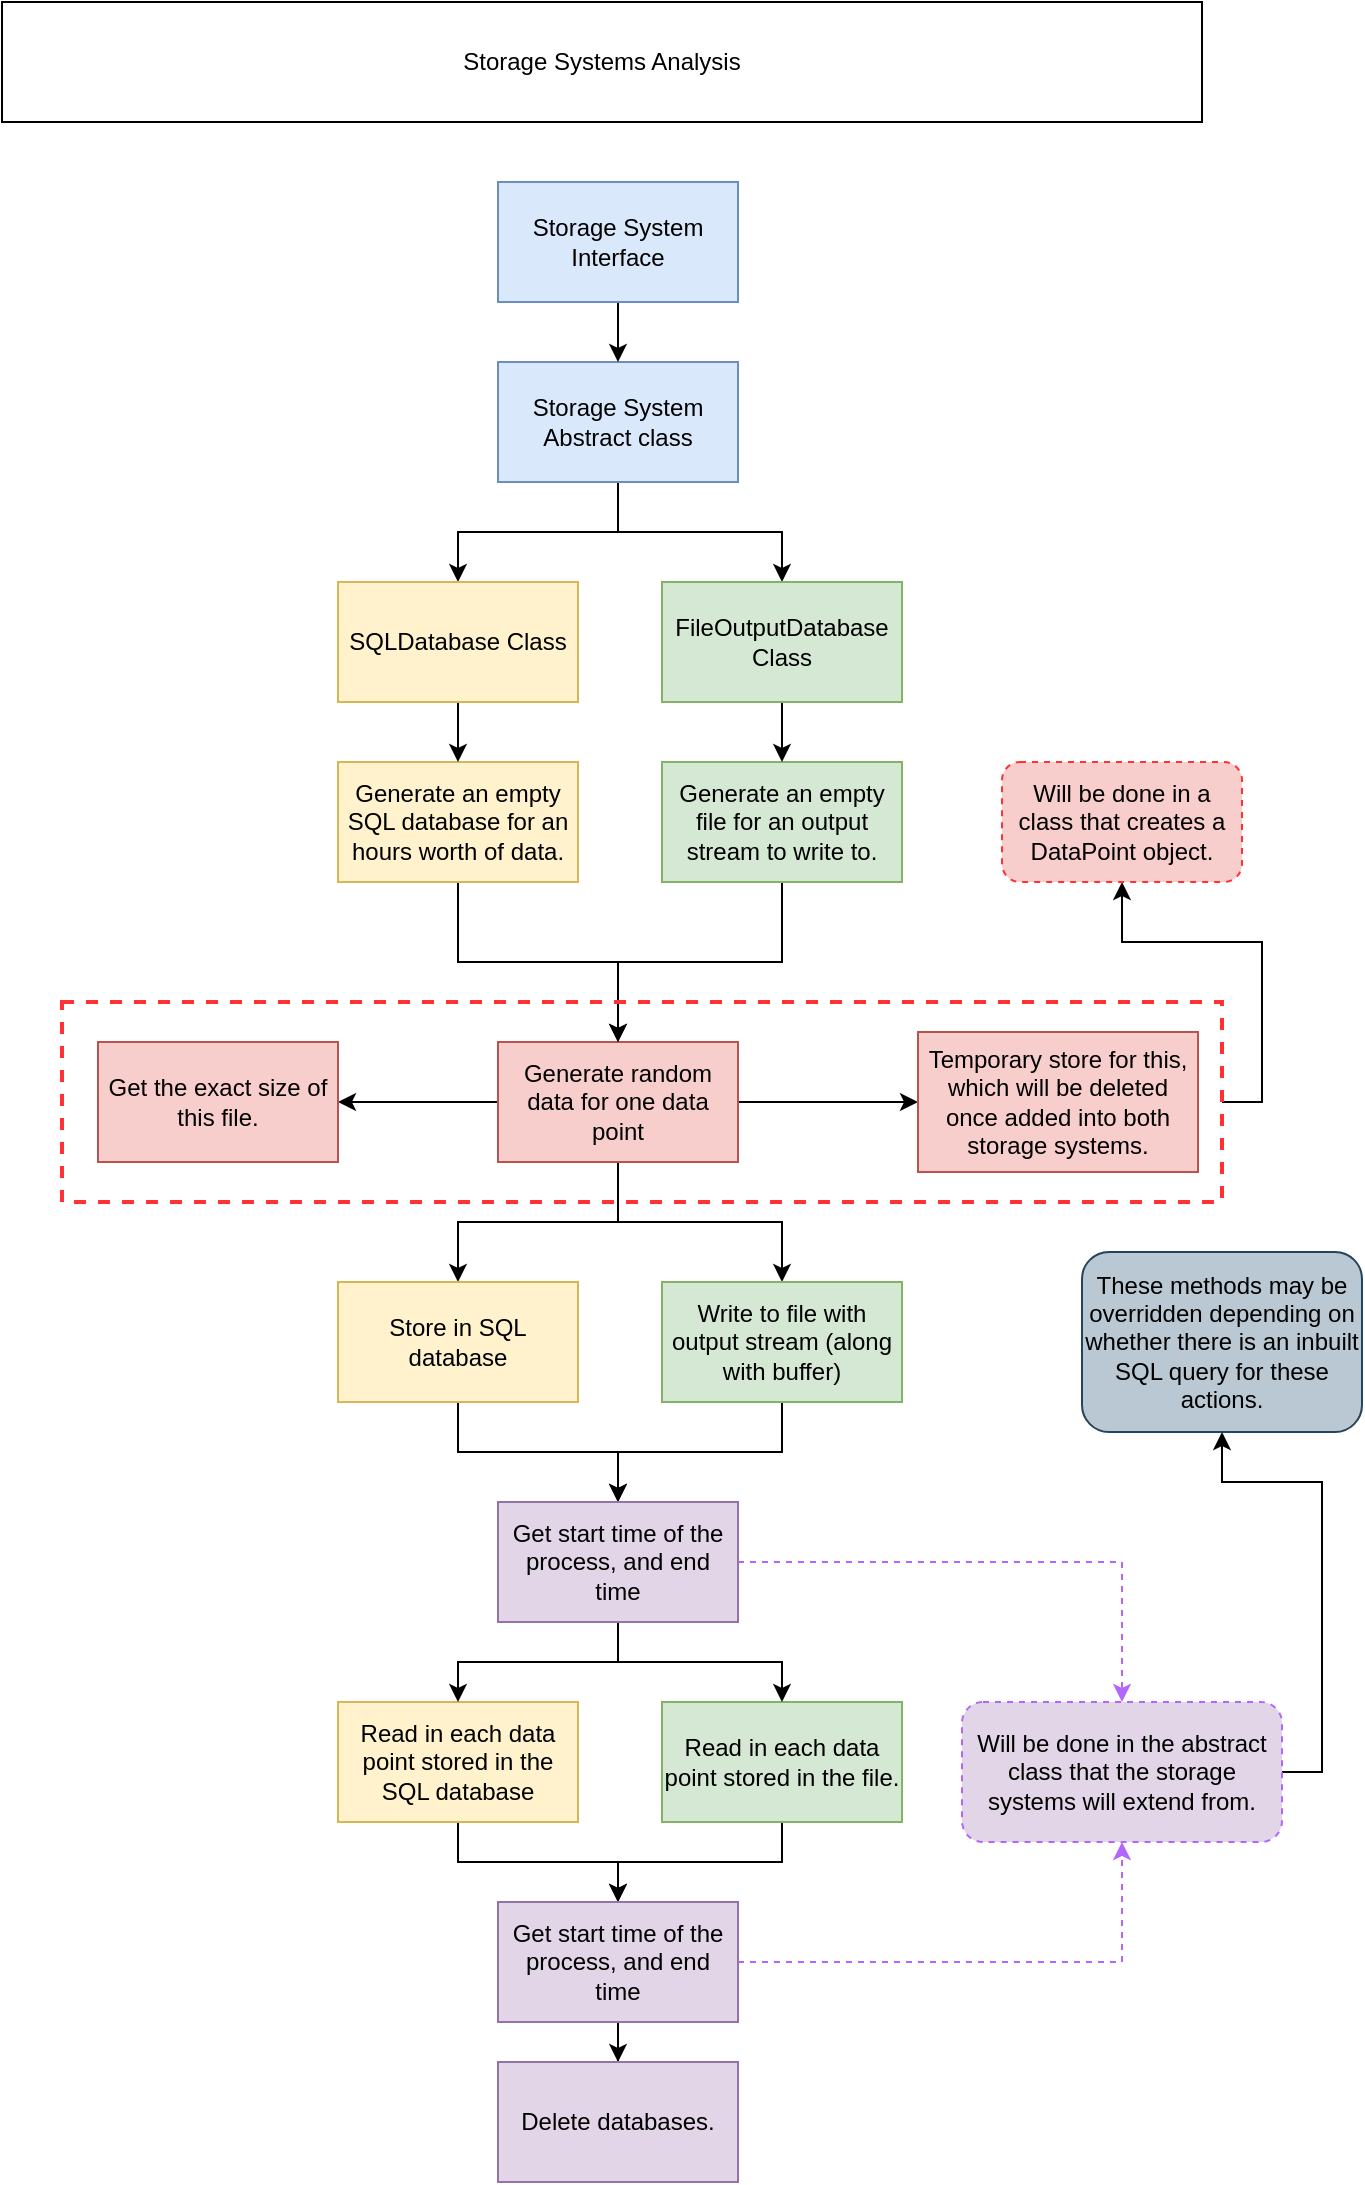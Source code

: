 <mxfile version="20.4.0" type="github">
  <diagram id="qogbHMF2WECLjnla78s_" name="Page-1">
    <mxGraphModel dx="2188" dy="1188" grid="1" gridSize="10" guides="1" tooltips="1" connect="1" arrows="1" fold="1" page="1" pageScale="1" pageWidth="827" pageHeight="1169" math="0" shadow="0">
      <root>
        <mxCell id="0" />
        <mxCell id="1" parent="0" />
        <mxCell id="MQyHVBvRv1z745Ovl4bt-10" style="edgeStyle=orthogonalEdgeStyle;rounded=0;orthogonalLoop=1;jettySize=auto;html=1;entryX=0.5;entryY=0;entryDx=0;entryDy=0;" edge="1" parent="1" source="MQyHVBvRv1z745Ovl4bt-2" target="MQyHVBvRv1z745Ovl4bt-8">
          <mxGeometry relative="1" as="geometry" />
        </mxCell>
        <mxCell id="MQyHVBvRv1z745Ovl4bt-11" style="edgeStyle=orthogonalEdgeStyle;rounded=0;orthogonalLoop=1;jettySize=auto;html=1;entryX=0.5;entryY=0;entryDx=0;entryDy=0;" edge="1" parent="1" source="MQyHVBvRv1z745Ovl4bt-2" target="MQyHVBvRv1z745Ovl4bt-9">
          <mxGeometry relative="1" as="geometry" />
        </mxCell>
        <mxCell id="MQyHVBvRv1z745Ovl4bt-13" value="" style="edgeStyle=orthogonalEdgeStyle;rounded=0;orthogonalLoop=1;jettySize=auto;html=1;" edge="1" parent="1" source="MQyHVBvRv1z745Ovl4bt-2" target="MQyHVBvRv1z745Ovl4bt-12">
          <mxGeometry relative="1" as="geometry" />
        </mxCell>
        <mxCell id="MQyHVBvRv1z745Ovl4bt-17" value="" style="edgeStyle=orthogonalEdgeStyle;rounded=0;orthogonalLoop=1;jettySize=auto;html=1;" edge="1" parent="1" source="MQyHVBvRv1z745Ovl4bt-2" target="MQyHVBvRv1z745Ovl4bt-16">
          <mxGeometry relative="1" as="geometry" />
        </mxCell>
        <mxCell id="MQyHVBvRv1z745Ovl4bt-2" value="Generate random data for one data point" style="whiteSpace=wrap;html=1;rounded=0;fillColor=#f8cecc;strokeColor=#b85450;" vertex="1" parent="1">
          <mxGeometry x="368" y="540" width="120" height="60" as="geometry" />
        </mxCell>
        <mxCell id="MQyHVBvRv1z745Ovl4bt-6" style="edgeStyle=orthogonalEdgeStyle;rounded=0;orthogonalLoop=1;jettySize=auto;html=1;" edge="1" parent="1" source="MQyHVBvRv1z745Ovl4bt-4" target="MQyHVBvRv1z745Ovl4bt-2">
          <mxGeometry relative="1" as="geometry">
            <mxPoint x="428" y="460" as="targetPoint" />
          </mxGeometry>
        </mxCell>
        <mxCell id="MQyHVBvRv1z745Ovl4bt-4" value="Generate an empty SQL database for an hours worth of data." style="rounded=0;whiteSpace=wrap;html=1;fillColor=#fff2cc;strokeColor=#d6b656;" vertex="1" parent="1">
          <mxGeometry x="288" y="400" width="120" height="60" as="geometry" />
        </mxCell>
        <mxCell id="MQyHVBvRv1z745Ovl4bt-7" style="edgeStyle=orthogonalEdgeStyle;rounded=0;orthogonalLoop=1;jettySize=auto;html=1;entryX=0.5;entryY=0;entryDx=0;entryDy=0;" edge="1" parent="1" source="MQyHVBvRv1z745Ovl4bt-5" target="MQyHVBvRv1z745Ovl4bt-2">
          <mxGeometry relative="1" as="geometry" />
        </mxCell>
        <mxCell id="MQyHVBvRv1z745Ovl4bt-5" value="Generate an empty file for an output stream to write to." style="rounded=0;whiteSpace=wrap;html=1;fillColor=#d5e8d4;strokeColor=#82b366;" vertex="1" parent="1">
          <mxGeometry x="450" y="400" width="120" height="60" as="geometry" />
        </mxCell>
        <mxCell id="MQyHVBvRv1z745Ovl4bt-45" style="edgeStyle=orthogonalEdgeStyle;rounded=0;orthogonalLoop=1;jettySize=auto;html=1;entryX=0.5;entryY=0;entryDx=0;entryDy=0;strokeColor=#000000;" edge="1" parent="1" source="MQyHVBvRv1z745Ovl4bt-8" target="MQyHVBvRv1z745Ovl4bt-31">
          <mxGeometry relative="1" as="geometry" />
        </mxCell>
        <mxCell id="MQyHVBvRv1z745Ovl4bt-8" value="Store in SQL database" style="rounded=0;whiteSpace=wrap;html=1;fillColor=#fff2cc;strokeColor=#d6b656;" vertex="1" parent="1">
          <mxGeometry x="288" y="660" width="120" height="60" as="geometry" />
        </mxCell>
        <mxCell id="MQyHVBvRv1z745Ovl4bt-46" style="edgeStyle=orthogonalEdgeStyle;rounded=0;orthogonalLoop=1;jettySize=auto;html=1;entryX=0.5;entryY=0;entryDx=0;entryDy=0;strokeColor=#000000;" edge="1" parent="1" source="MQyHVBvRv1z745Ovl4bt-9" target="MQyHVBvRv1z745Ovl4bt-31">
          <mxGeometry relative="1" as="geometry" />
        </mxCell>
        <mxCell id="MQyHVBvRv1z745Ovl4bt-9" value="Write to file with output stream (along with buffer)" style="rounded=0;whiteSpace=wrap;html=1;fillColor=#d5e8d4;strokeColor=#82b366;" vertex="1" parent="1">
          <mxGeometry x="450" y="660" width="120" height="60" as="geometry" />
        </mxCell>
        <mxCell id="MQyHVBvRv1z745Ovl4bt-12" value="Temporary store for this, which will be deleted once added into both storage systems." style="whiteSpace=wrap;html=1;fillColor=#f8cecc;strokeColor=#b85450;rounded=0;" vertex="1" parent="1">
          <mxGeometry x="578" y="535" width="140" height="70" as="geometry" />
        </mxCell>
        <mxCell id="MQyHVBvRv1z745Ovl4bt-16" value="Get the exact size of this file." style="whiteSpace=wrap;html=1;fillColor=#f8cecc;strokeColor=#b85450;rounded=0;" vertex="1" parent="1">
          <mxGeometry x="168" y="540" width="120" height="60" as="geometry" />
        </mxCell>
        <mxCell id="MQyHVBvRv1z745Ovl4bt-36" style="edgeStyle=orthogonalEdgeStyle;rounded=0;orthogonalLoop=1;jettySize=auto;html=1;entryX=0.5;entryY=0;entryDx=0;entryDy=0;" edge="1" parent="1" source="MQyHVBvRv1z745Ovl4bt-22" target="MQyHVBvRv1z745Ovl4bt-29">
          <mxGeometry relative="1" as="geometry" />
        </mxCell>
        <mxCell id="MQyHVBvRv1z745Ovl4bt-22" value="Read in each data point stored in the SQL database" style="whiteSpace=wrap;html=1;fillColor=#fff2cc;strokeColor=#d6b656;rounded=0;" vertex="1" parent="1">
          <mxGeometry x="288" y="870" width="120" height="60" as="geometry" />
        </mxCell>
        <mxCell id="MQyHVBvRv1z745Ovl4bt-51" value="" style="edgeStyle=orthogonalEdgeStyle;rounded=0;orthogonalLoop=1;jettySize=auto;html=1;strokeColor=#000000;exitX=1;exitY=0.5;exitDx=0;exitDy=0;" edge="1" parent="1" source="MQyHVBvRv1z745Ovl4bt-24" target="MQyHVBvRv1z745Ovl4bt-25">
          <mxGeometry relative="1" as="geometry" />
        </mxCell>
        <mxCell id="MQyHVBvRv1z745Ovl4bt-24" value="" style="rounded=0;whiteSpace=wrap;html=1;fillColor=none;fontColor=#333333;strokeColor=#FF3333;dashed=1;strokeWidth=2;" vertex="1" parent="1">
          <mxGeometry x="150" y="520" width="580" height="100" as="geometry" />
        </mxCell>
        <mxCell id="MQyHVBvRv1z745Ovl4bt-25" value="Will be done in a class that creates a DataPoint object." style="rounded=1;whiteSpace=wrap;html=1;strokeColor=#FF3333;strokeWidth=1;fillColor=#f8cecc;dashed=1;" vertex="1" parent="1">
          <mxGeometry x="620" y="400" width="120" height="60" as="geometry" />
        </mxCell>
        <mxCell id="MQyHVBvRv1z745Ovl4bt-26" value="Storage Systems Analysis" style="rounded=0;whiteSpace=wrap;html=1;strokeColor=#000000;strokeWidth=1;fillColor=default;" vertex="1" parent="1">
          <mxGeometry x="120" y="20" width="600" height="60" as="geometry" />
        </mxCell>
        <mxCell id="MQyHVBvRv1z745Ovl4bt-37" style="edgeStyle=orthogonalEdgeStyle;rounded=0;orthogonalLoop=1;jettySize=auto;html=1;entryX=0.5;entryY=0;entryDx=0;entryDy=0;" edge="1" parent="1" source="MQyHVBvRv1z745Ovl4bt-27" target="MQyHVBvRv1z745Ovl4bt-29">
          <mxGeometry relative="1" as="geometry" />
        </mxCell>
        <mxCell id="MQyHVBvRv1z745Ovl4bt-27" value="Read in each data point stored in the file." style="whiteSpace=wrap;html=1;fillColor=#d5e8d4;strokeColor=#82b366;rounded=0;" vertex="1" parent="1">
          <mxGeometry x="450" y="870" width="120" height="60" as="geometry" />
        </mxCell>
        <mxCell id="MQyHVBvRv1z745Ovl4bt-41" style="edgeStyle=orthogonalEdgeStyle;rounded=0;orthogonalLoop=1;jettySize=auto;html=1;entryX=0.5;entryY=1;entryDx=0;entryDy=0;dashed=1;strokeColor=#B266FF;" edge="1" parent="1" source="MQyHVBvRv1z745Ovl4bt-29" target="MQyHVBvRv1z745Ovl4bt-39">
          <mxGeometry relative="1" as="geometry" />
        </mxCell>
        <mxCell id="MQyHVBvRv1z745Ovl4bt-60" value="" style="edgeStyle=orthogonalEdgeStyle;rounded=0;orthogonalLoop=1;jettySize=auto;html=1;strokeColor=#000000;" edge="1" parent="1" source="MQyHVBvRv1z745Ovl4bt-29" target="MQyHVBvRv1z745Ovl4bt-59">
          <mxGeometry relative="1" as="geometry" />
        </mxCell>
        <mxCell id="MQyHVBvRv1z745Ovl4bt-29" value="Get start time of the process, and end time" style="whiteSpace=wrap;html=1;fillColor=#e1d5e7;strokeColor=#9673a6;rounded=0;" vertex="1" parent="1">
          <mxGeometry x="368" y="970" width="120" height="60" as="geometry" />
        </mxCell>
        <mxCell id="MQyHVBvRv1z745Ovl4bt-34" style="edgeStyle=orthogonalEdgeStyle;rounded=0;orthogonalLoop=1;jettySize=auto;html=1;entryX=0.5;entryY=0;entryDx=0;entryDy=0;" edge="1" parent="1" source="MQyHVBvRv1z745Ovl4bt-31" target="MQyHVBvRv1z745Ovl4bt-22">
          <mxGeometry relative="1" as="geometry" />
        </mxCell>
        <mxCell id="MQyHVBvRv1z745Ovl4bt-35" style="edgeStyle=orthogonalEdgeStyle;rounded=0;orthogonalLoop=1;jettySize=auto;html=1;entryX=0.5;entryY=0;entryDx=0;entryDy=0;" edge="1" parent="1" source="MQyHVBvRv1z745Ovl4bt-31" target="MQyHVBvRv1z745Ovl4bt-27">
          <mxGeometry relative="1" as="geometry" />
        </mxCell>
        <mxCell id="MQyHVBvRv1z745Ovl4bt-40" style="edgeStyle=orthogonalEdgeStyle;rounded=0;orthogonalLoop=1;jettySize=auto;html=1;entryX=0.5;entryY=0;entryDx=0;entryDy=0;dashed=1;strokeColor=#B266FF;" edge="1" parent="1" source="MQyHVBvRv1z745Ovl4bt-31" target="MQyHVBvRv1z745Ovl4bt-39">
          <mxGeometry relative="1" as="geometry" />
        </mxCell>
        <mxCell id="MQyHVBvRv1z745Ovl4bt-31" value="Get start time of the process, and end time" style="whiteSpace=wrap;html=1;fillColor=#e1d5e7;strokeColor=#9673a6;rounded=0;" vertex="1" parent="1">
          <mxGeometry x="368" y="770" width="120" height="60" as="geometry" />
        </mxCell>
        <mxCell id="MQyHVBvRv1z745Ovl4bt-63" style="edgeStyle=orthogonalEdgeStyle;rounded=0;orthogonalLoop=1;jettySize=auto;html=1;strokeColor=#000000;exitX=1;exitY=0.5;exitDx=0;exitDy=0;entryX=0.5;entryY=1;entryDx=0;entryDy=0;" edge="1" parent="1" source="MQyHVBvRv1z745Ovl4bt-39" target="MQyHVBvRv1z745Ovl4bt-42">
          <mxGeometry relative="1" as="geometry">
            <mxPoint x="730" y="730" as="targetPoint" />
            <Array as="points">
              <mxPoint x="780" y="905" />
              <mxPoint x="780" y="760" />
              <mxPoint x="730" y="760" />
            </Array>
          </mxGeometry>
        </mxCell>
        <mxCell id="MQyHVBvRv1z745Ovl4bt-39" value="Will be done in the abstract class that the storage systems will extend from." style="rounded=1;whiteSpace=wrap;html=1;strokeColor=#B266FF;strokeWidth=1;fillColor=#E1D5E7;dashed=1;" vertex="1" parent="1">
          <mxGeometry x="600" y="870" width="160" height="70" as="geometry" />
        </mxCell>
        <mxCell id="MQyHVBvRv1z745Ovl4bt-42" value="These methods may be overridden depending on whether there is an inbuilt SQL query for these actions." style="whiteSpace=wrap;html=1;strokeColor=#23445d;rounded=1;strokeWidth=1;fillColor=#bac8d3;" vertex="1" parent="1">
          <mxGeometry x="660" y="645" width="140" height="90" as="geometry" />
        </mxCell>
        <mxCell id="MQyHVBvRv1z745Ovl4bt-57" style="edgeStyle=orthogonalEdgeStyle;rounded=0;orthogonalLoop=1;jettySize=auto;html=1;strokeColor=#000000;" edge="1" parent="1" source="MQyHVBvRv1z745Ovl4bt-44" target="MQyHVBvRv1z745Ovl4bt-52">
          <mxGeometry relative="1" as="geometry" />
        </mxCell>
        <mxCell id="MQyHVBvRv1z745Ovl4bt-58" style="edgeStyle=orthogonalEdgeStyle;rounded=0;orthogonalLoop=1;jettySize=auto;html=1;entryX=0.5;entryY=0;entryDx=0;entryDy=0;strokeColor=#000000;" edge="1" parent="1" source="MQyHVBvRv1z745Ovl4bt-44" target="MQyHVBvRv1z745Ovl4bt-53">
          <mxGeometry relative="1" as="geometry" />
        </mxCell>
        <mxCell id="MQyHVBvRv1z745Ovl4bt-44" value="Storage System Abstract class" style="rounded=0;whiteSpace=wrap;html=1;strokeColor=#6c8ebf;strokeWidth=1;fillColor=#dae8fc;" vertex="1" parent="1">
          <mxGeometry x="368" y="200" width="120" height="60" as="geometry" />
        </mxCell>
        <mxCell id="MQyHVBvRv1z745Ovl4bt-50" value="" style="edgeStyle=orthogonalEdgeStyle;rounded=0;orthogonalLoop=1;jettySize=auto;html=1;strokeColor=#000000;" edge="1" parent="1" source="MQyHVBvRv1z745Ovl4bt-49" target="MQyHVBvRv1z745Ovl4bt-44">
          <mxGeometry relative="1" as="geometry" />
        </mxCell>
        <mxCell id="MQyHVBvRv1z745Ovl4bt-49" value="Storage System Interface" style="rounded=0;whiteSpace=wrap;html=1;strokeColor=#6c8ebf;strokeWidth=1;fillColor=#dae8fc;" vertex="1" parent="1">
          <mxGeometry x="368" y="110" width="120" height="60" as="geometry" />
        </mxCell>
        <mxCell id="MQyHVBvRv1z745Ovl4bt-61" value="" style="edgeStyle=orthogonalEdgeStyle;rounded=0;orthogonalLoop=1;jettySize=auto;html=1;strokeColor=#000000;" edge="1" parent="1" source="MQyHVBvRv1z745Ovl4bt-52" target="MQyHVBvRv1z745Ovl4bt-4">
          <mxGeometry relative="1" as="geometry" />
        </mxCell>
        <mxCell id="MQyHVBvRv1z745Ovl4bt-52" value="SQLDatabase Class" style="rounded=0;whiteSpace=wrap;html=1;strokeColor=#d6b656;strokeWidth=1;fillColor=#fff2cc;" vertex="1" parent="1">
          <mxGeometry x="288" y="310" width="120" height="60" as="geometry" />
        </mxCell>
        <mxCell id="MQyHVBvRv1z745Ovl4bt-62" value="" style="edgeStyle=orthogonalEdgeStyle;rounded=0;orthogonalLoop=1;jettySize=auto;html=1;strokeColor=#000000;" edge="1" parent="1" source="MQyHVBvRv1z745Ovl4bt-53" target="MQyHVBvRv1z745Ovl4bt-5">
          <mxGeometry relative="1" as="geometry" />
        </mxCell>
        <mxCell id="MQyHVBvRv1z745Ovl4bt-53" value="FileOutputDatabase Class" style="rounded=0;whiteSpace=wrap;html=1;strokeColor=#82b366;strokeWidth=1;fillColor=#d5e8d4;" vertex="1" parent="1">
          <mxGeometry x="450" y="310" width="120" height="60" as="geometry" />
        </mxCell>
        <mxCell id="MQyHVBvRv1z745Ovl4bt-59" value="Delete databases." style="whiteSpace=wrap;html=1;fillColor=#e1d5e7;strokeColor=#9673a6;rounded=0;" vertex="1" parent="1">
          <mxGeometry x="368" y="1050" width="120" height="60" as="geometry" />
        </mxCell>
      </root>
    </mxGraphModel>
  </diagram>
</mxfile>
